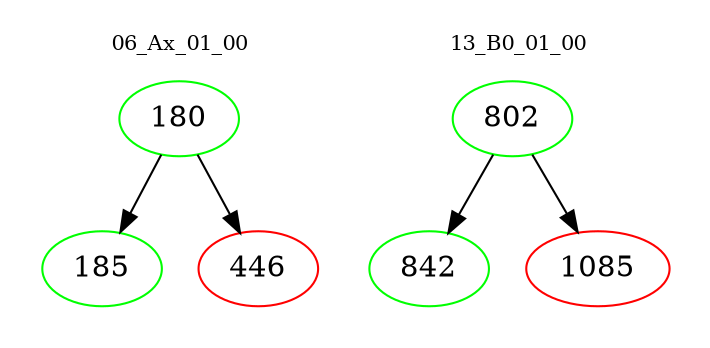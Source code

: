 digraph{
subgraph cluster_0 {
color = white
label = "06_Ax_01_00";
fontsize=10;
T0_180 [label="180", color="green"]
T0_180 -> T0_185 [color="black"]
T0_185 [label="185", color="green"]
T0_180 -> T0_446 [color="black"]
T0_446 [label="446", color="red"]
}
subgraph cluster_1 {
color = white
label = "13_B0_01_00";
fontsize=10;
T1_802 [label="802", color="green"]
T1_802 -> T1_842 [color="black"]
T1_842 [label="842", color="green"]
T1_802 -> T1_1085 [color="black"]
T1_1085 [label="1085", color="red"]
}
}
